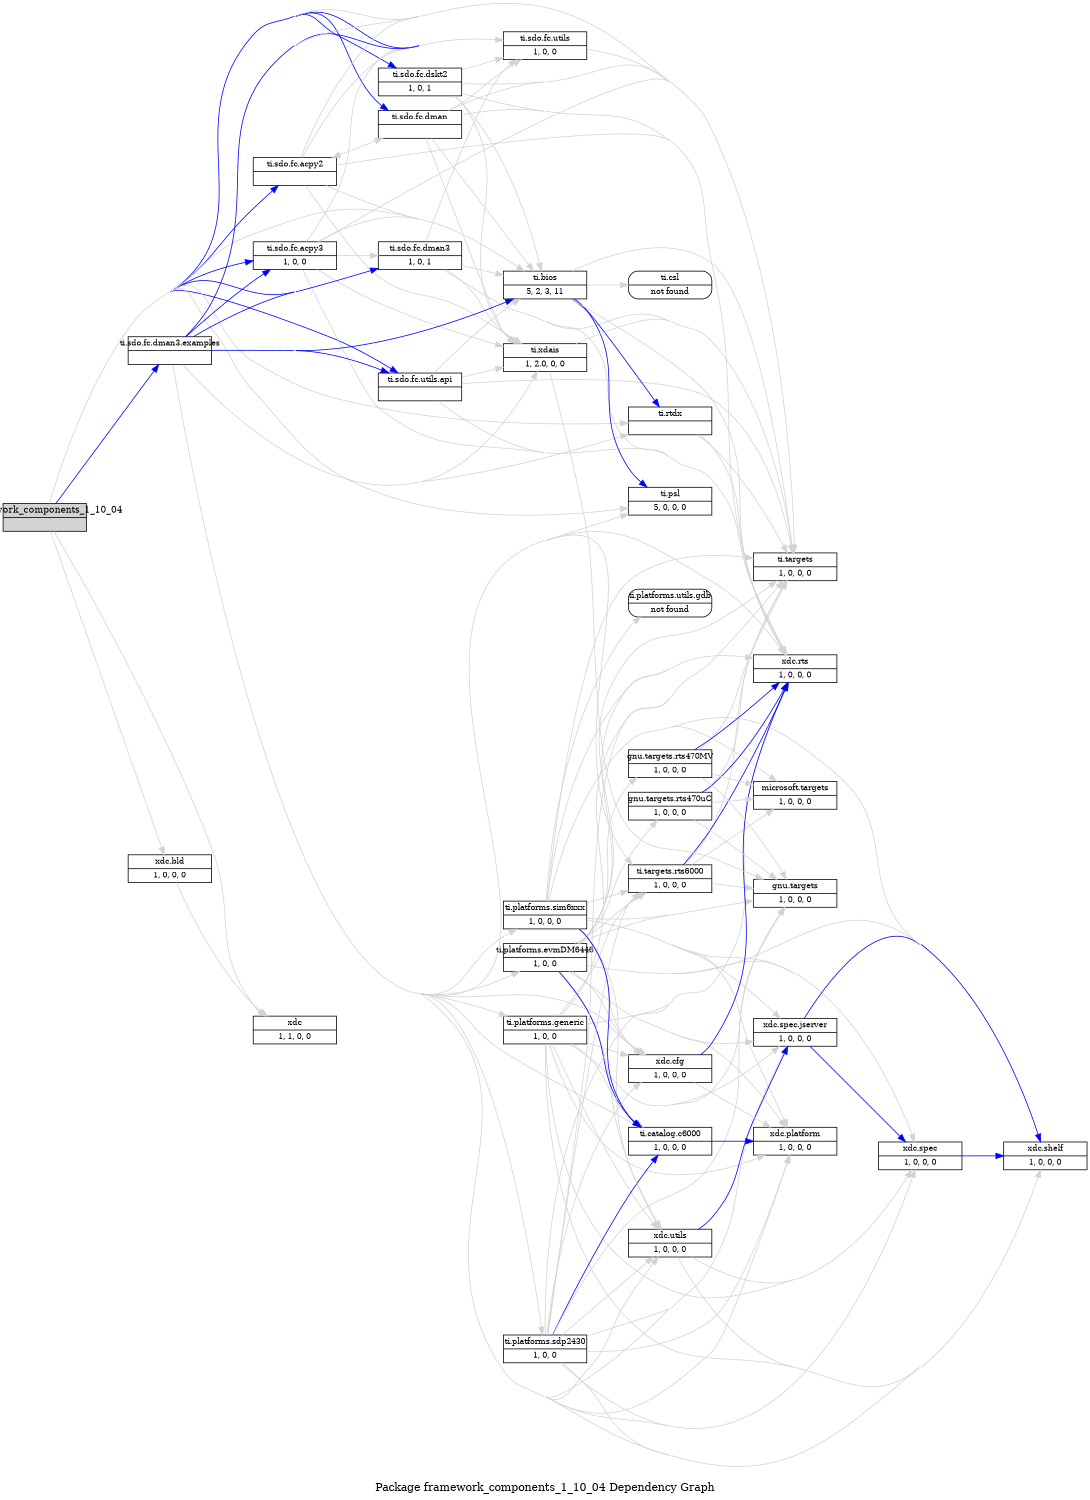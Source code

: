 digraph dependencies {
    label="\nPackage framework_components_1_10_04 Dependency Graph";
    size="7.5,10";
    rankdir=LR;
    ranksep=".75";
    concentrate="true";
    node [fixedsize=true, width=1.5, style=filled, color=black];
    node [font=Helvetica, fontsize=12, fillcolor=lightgrey];
    framework_components_1_10_04 [shape=record,label="framework_components_1_10_04|", URL="package.rel.xml"];
    node [fontsize=10, fillcolor=white];

    edge [style=solid, color=blue]
    ti_sdo_fc_dskt2 [shape=record,label="ti.sdo.fc.dskt2|1, 0, 1", URL="../../ti/sdo/fc/dskt2/package/package.rel.svg"];
    framework_components_1_10_04 -> ti_sdo_fc_dskt2;
    ti_sdo_fc_dman3 [shape=record,label="ti.sdo.fc.dman3|1, 0, 1", URL="../../ti/sdo/fc/dman3/package/package.rel.svg"];
    framework_components_1_10_04 -> ti_sdo_fc_dman3;
    ti_sdo_fc_acpy3 [shape=record,label="ti.sdo.fc.acpy3|1, 0, 0", URL="../../ti/sdo/fc/acpy3/package/package.rel.svg"];
    framework_components_1_10_04 -> ti_sdo_fc_acpy3;
    ti_sdo_fc_utils [shape=record,label="ti.sdo.fc.utils|1, 0, 0", URL="../../ti/sdo/fc/utils/package/package.rel.svg"];
    framework_components_1_10_04 -> ti_sdo_fc_utils;
    ti_sdo_fc_utils_api [shape=record,label="ti.sdo.fc.utils.api|", URL="../../ti/sdo/fc/utils/api/package/package.rel.svg"];
    framework_components_1_10_04 -> ti_sdo_fc_utils_api;
    ti_sdo_fc_acpy2 [shape=record,label="ti.sdo.fc.acpy2|", URL="../../ti/sdo/fc/acpy2/package/package.rel.svg"];
    framework_components_1_10_04 -> ti_sdo_fc_acpy2;
    ti_sdo_fc_dman [shape=record,label="ti.sdo.fc.dman|", URL="../../ti/sdo/fc/dman/package/package.rel.svg"];
    framework_components_1_10_04 -> ti_sdo_fc_dman;
    ti_sdo_fc_dman3_examples [shape=record,label="ti.sdo.fc.dman3.examples|", URL="../../ti/sdo/fc/dman3/examples/package/package.rel.svg"];
    framework_components_1_10_04 -> ti_sdo_fc_dman3_examples;

    edge [style=solid, color=lightgrey]
    xdc [shape=record,label="xdc|1, 1, 0, 0", URL="../../../../../../../toolsrc/library/vendors2005/xdc/xdcdist-d36/Linux/packages/xdc/package/package.rel.svg"];
    framework_components_1_10_04 -> xdc;
    framework_components_1_10_04 -> ti_sdo_fc_dman3;
    ti_rtdx [shape=record,label="ti.rtdx|", URL="../../../../../../../rtree/install/trees/products/sabios-h05/product/Linux/bios_5_31/packages/ti/rtdx/package/package.rel.svg"];
    framework_components_1_10_04 -> ti_rtdx;
    xdc_bld [shape=record,label="xdc.bld|1, 0, 0, 0", URL="../../../../../../../toolsrc/library/vendors2005/xdc/xdcdist-d36/Linux/packages/xdc/bld/package/package.rel.svg"];
    framework_components_1_10_04 -> xdc_bld;
    framework_components_1_10_04 -> ti_sdo_fc_dman;
    framework_components_1_10_04 -> ti_sdo_fc_dman3_examples;
    framework_components_1_10_04 -> ti_sdo_fc_utils_api;
    framework_components_1_10_04 -> ti_sdo_fc_utils;
    framework_components_1_10_04 -> ti_sdo_fc_dskt2;
    framework_components_1_10_04 -> ti_sdo_fc_acpy2;
    ti_psl [shape=record,label="ti.psl|5, 0, 0, 0", URL="../../../../../../../rtree/install/trees/products/sabios-h05/product/Linux/bios_5_31/packages/ti/psl/package/package.rel.svg"];
    framework_components_1_10_04 -> ti_psl;
    ti_targets [shape=record,label="ti.targets|1, 0, 0, 0", URL="../../../../../../../toolsrc/library/vendors2005/xdc/xdcdist-d36/Linux/packages/ti/targets/package/package.rel.svg"];
    framework_components_1_10_04 -> ti_targets;
    ti_bios [shape=record,label="ti.bios|5, 2, 3, 11", URL="../../../../../../../rtree/install/trees/products/sabios-h05/product/Linux/bios_5_31/packages/ti/bios/package/package.rel.svg"];
    framework_components_1_10_04 -> ti_bios;
    framework_components_1_10_04 -> ti_sdo_fc_acpy3;

    edge [style=solid, color=blue]
    ti_bios -> ti_psl;
    ti_bios -> ti_rtdx;

    edge [style=solid, color=lightgrey]
    ti_csl [shape=record,label="ti.csl|not found"style=rounded, ];
    ti_bios -> ti_csl;
    ti_bios -> ti_psl;
    ti_bios -> ti_rtdx;
    ti_bios -> ti_targets;
    xdc_rts [shape=record,label="xdc.rts|1, 0, 0, 0", URL="../../../../../../../toolsrc/library/vendors2005/xdc/xdcdist-d36/Linux/packages/xdc/rts/package/package.rel.svg"];
    ti_bios -> xdc_rts;

    edge [style=solid, color=blue]

    edge [style=solid, color=lightgrey]

    edge [style=solid, color=blue]

    edge [style=solid, color=lightgrey]

    edge [style=solid, color=blue]

    edge [style=solid, color=lightgrey]

    edge [style=solid, color=blue]

    edge [style=solid, color=lightgrey]

    edge [style=solid, color=blue]

    edge [style=solid, color=lightgrey]
    xdc_bld -> xdc;

    edge [style=solid, color=blue]

    edge [style=solid, color=lightgrey]
    ti_rtdx -> xdc_rts;
    ti_rtdx -> ti_targets;

    edge [style=solid, color=blue]

    edge [style=solid, color=lightgrey]

    edge [style=solid, color=blue]
    ti_sdo_fc_dman3_examples -> ti_bios;
    ti_sdo_fc_dman3_examples -> ti_sdo_fc_dman3;
    ti_sdo_fc_dman3_examples -> ti_sdo_fc_acpy3;
    ti_sdo_fc_dman3_examples -> ti_sdo_fc_utils;
    ti_sdo_fc_dman3_examples -> ti_sdo_fc_utils_api;

    edge [style=solid, color=lightgrey]
    ti_sdo_fc_dman3_examples -> ti_psl;
    ti_platforms_generic [shape=record,label="ti.platforms.generic|1, 0, 0", URL="../../../../../../../rtree/install/trees/products/sabios-h05/product/Linux/bios_5_31/packages/ti/platforms/generic/package/package.rel.svg"];
    ti_sdo_fc_dman3_examples -> ti_platforms_generic;
    ti_platforms_evmDM6446 [shape=record,label="ti.platforms.evmDM6446|1, 0, 0", URL="../../../../../../../rtree/install/trees/products/sabios-h05/product/Linux/bios_5_31/packages/ti/platforms/evmDM6446/package/package.rel.svg"];
    ti_sdo_fc_dman3_examples -> ti_platforms_evmDM6446;
    ti_platforms_sdp2430 [shape=record,label="ti.platforms.sdp2430|1, 0, 0", URL="../../../../../../../rtree/install/trees/products/sabios-h05/product/Linux/bios_5_31/packages/ti/platforms/sdp2430/package/package.rel.svg"];
    ti_sdo_fc_dman3_examples -> ti_platforms_sdp2430;
    xdc_spec_jserver [shape=record,label="xdc.spec.jserver|1, 0, 0, 0", URL="../../../../../../../toolsrc/library/vendors2005/xdc/xdcdist-d36/Linux/packages/xdc/spec/jserver/package/package.rel.svg"];
    ti_sdo_fc_dman3_examples -> xdc_spec_jserver;
    ti_sdo_fc_dman3_examples -> ti_sdo_fc_utils;
    ti_sdo_fc_dman3_examples -> ti_sdo_fc_acpy3;
    ti_sdo_fc_dman3_examples -> ti_rtdx;
    ti_sdo_fc_dman3_examples -> ti_targets;
    xdc_shelf [shape=record,label="xdc.shelf|1, 0, 0, 0", URL="../../../../../../../toolsrc/library/vendors2005/xdc/xdcdist-d36/Linux/packages/xdc/shelf/package/package.rel.svg"];
    ti_sdo_fc_dman3_examples -> xdc_shelf;
    ti_sdo_fc_dman3_examples -> ti_bios;
    ti_targets_rts6000 [shape=record,label="ti.targets.rts6000|1, 0, 0, 0", URL="../../../../../../../toolsrc/library/vendors2005/xdc/xdcdist-d36/Linux/packages/ti/targets/rts6000/package/package.rel.svg"];
    ti_sdo_fc_dman3_examples -> ti_targets_rts6000;
    xdc_spec [shape=record,label="xdc.spec|1, 0, 0, 0", URL="../../../../../../../toolsrc/library/vendors2005/xdc/xdcdist-d36/Linux/packages/xdc/spec/package/package.rel.svg"];
    ti_sdo_fc_dman3_examples -> xdc_spec;
    ti_sdo_fc_dman3_examples -> ti_sdo_fc_utils_api;
    ti_sdo_fc_dman3_examples -> ti_sdo_fc_dman3;
    ti_platforms_sim6xxx [shape=record,label="ti.platforms.sim6xxx|1, 0, 0, 0", URL="../../../../../../../toolsrc/library/vendors2005/xdc/xdcdist-d36/Linux/packages/ti/platforms/sim6xxx/package/package.rel.svg"];
    ti_sdo_fc_dman3_examples -> ti_platforms_sim6xxx;
    xdc_utils [shape=record,label="xdc.utils|1, 0, 0, 0", URL="../../../../../../../toolsrc/library/vendors2005/xdc/xdcdist-d36/Linux/packages/xdc/utils/package/package.rel.svg"];
    ti_sdo_fc_dman3_examples -> xdc_utils;
    ti_sdo_fc_dman3_examples -> xdc_rts;
    xdc_cfg [shape=record,label="xdc.cfg|1, 0, 0, 0", URL="../../../../../../../toolsrc/library/vendors2005/xdc/xdcdist-d36/Linux/packages/xdc/cfg/package/package.rel.svg"];
    ti_sdo_fc_dman3_examples -> xdc_cfg;
    xdc_platform [shape=record,label="xdc.platform|1, 0, 0, 0", URL="../../../../../../../toolsrc/library/vendors2005/xdc/xdcdist-d36/Linux/packages/xdc/platform/package/package.rel.svg"];
    ti_sdo_fc_dman3_examples -> xdc_platform;
    ti_catalog_c6000 [shape=record,label="ti.catalog.c6000|1, 0, 0, 0", URL="../../../../../../../toolsrc/library/vendors2005/xdc/xdcdist-d36/Linux/packages/ti/catalog/c6000/package/package.rel.svg"];
    ti_sdo_fc_dman3_examples -> ti_catalog_c6000;
    ti_xdais [shape=record,label="ti.xdais|1, 2.0, 0, 0", URL="../../../imports/ti/xdais/package/package.rel.svg"];
    ti_sdo_fc_dman3_examples -> ti_xdais;

    edge [style=solid, color=blue]

    edge [style=solid, color=lightgrey]
    gnu_targets [shape=record,label="gnu.targets|1, 0, 0, 0", URL="../../../../../../../toolsrc/library/vendors2005/xdc/xdcdist-d36/Linux/packages/gnu/targets/package/package.rel.svg"];
    ti_xdais -> gnu_targets;
    ti_xdais -> ti_targets;

    edge [style=solid, color=blue]

    edge [style=solid, color=lightgrey]

    edge [style=solid, color=blue]
    ti_catalog_c6000 -> xdc_platform;

    edge [style=solid, color=lightgrey]
    ti_catalog_c6000 -> xdc_platform;

    edge [style=solid, color=blue]

    edge [style=solid, color=lightgrey]

    edge [style=solid, color=blue]
    xdc_cfg -> xdc_rts;

    edge [style=solid, color=lightgrey]
    xdc_cfg -> xdc_platform;
    xdc_cfg -> xdc_rts;

    edge [style=solid, color=blue]
    xdc_utils -> xdc_spec_jserver;

    edge [style=solid, color=lightgrey]
    xdc_utils -> xdc_shelf;
    xdc_utils -> xdc_spec;
    xdc_utils -> xdc_spec_jserver;

    edge [style=solid, color=blue]
    ti_platforms_sim6xxx -> ti_catalog_c6000;

    edge [style=solid, color=lightgrey]
    ti_platforms_sim6xxx -> xdc_utils;
    ti_platforms_sim6xxx -> ti_catalog_c6000;
    microsoft_targets [shape=record,label="microsoft.targets|1, 0, 0, 0", URL="../../../../../../../toolsrc/library/vendors2005/xdc/xdcdist-d36/Linux/packages/microsoft/targets/package/package.rel.svg"];
    ti_platforms_sim6xxx -> microsoft_targets;
    ti_platforms_sim6xxx -> xdc_spec_jserver;
    ti_platforms_utils_gdb [shape=record,label="ti.platforms.utils.gdb|not found"style=rounded, ];
    ti_platforms_sim6xxx -> ti_platforms_utils_gdb;
    ti_platforms_sim6xxx -> xdc_platform;
    ti_platforms_sim6xxx -> xdc_spec;
    ti_platforms_sim6xxx -> gnu_targets;
    ti_platforms_sim6xxx -> ti_targets;
    ti_platforms_sim6xxx -> xdc_shelf;
    ti_platforms_sim6xxx -> xdc_rts;
    ti_platforms_sim6xxx -> ti_targets_rts6000;
    ti_platforms_sim6xxx -> xdc_cfg;

    edge [style=solid, color=blue]

    edge [style=solid, color=lightgrey]

    edge [style=solid, color=blue]

    edge [style=solid, color=lightgrey]

    edge [style=solid, color=blue]
    xdc_spec -> xdc_shelf;

    edge [style=solid, color=lightgrey]
    xdc_spec -> xdc_shelf;

    edge [style=solid, color=blue]
    ti_targets_rts6000 -> xdc_rts;

    edge [style=solid, color=lightgrey]
    ti_targets_rts6000 -> microsoft_targets;
    ti_targets_rts6000 -> xdc_rts;
    ti_targets_rts6000 -> gnu_targets;
    ti_targets_rts6000 -> ti_targets;

    edge [style=solid, color=blue]

    edge [style=solid, color=lightgrey]

    edge [style=solid, color=blue]
    xdc_spec_jserver -> xdc_spec;
    xdc_spec_jserver -> xdc_shelf;

    edge [style=solid, color=lightgrey]
    xdc_spec_jserver -> xdc_shelf;
    xdc_spec_jserver -> xdc_spec;

    edge [style=solid, color=blue]
    ti_platforms_sdp2430 -> ti_catalog_c6000;

    edge [style=solid, color=lightgrey]
    ti_platforms_sdp2430 -> ti_catalog_c6000;
    ti_platforms_sdp2430 -> xdc_utils;
    ti_platforms_sdp2430 -> ti_targets;
    ti_platforms_sdp2430 -> xdc_platform;
    ti_platforms_sdp2430 -> xdc_cfg;
    ti_platforms_sdp2430 -> xdc_rts;
    ti_platforms_sdp2430 -> gnu_targets;
    ti_platforms_sdp2430 -> xdc_spec;
    ti_platforms_sdp2430 -> ti_targets_rts6000;
    ti_platforms_sdp2430 -> xdc_spec_jserver;
    ti_platforms_sdp2430 -> xdc_shelf;

    edge [style=solid, color=blue]
    ti_platforms_evmDM6446 -> ti_catalog_c6000;

    edge [style=solid, color=lightgrey]
    ti_platforms_evmDM6446 -> xdc_spec;
    ti_platforms_evmDM6446 -> gnu_targets;
    gnu_targets_rts470uC [shape=record,label="gnu.targets.rts470uC|1, 0, 0, 0", URL="../../../../../../../toolsrc/library/vendors2005/xdc/xdcdist-d36/Linux/packages/gnu/targets/rts470uC/package/package.rel.svg"];
    ti_platforms_evmDM6446 -> gnu_targets_rts470uC;
    ti_platforms_evmDM6446 -> xdc_spec_jserver;
    ti_platforms_evmDM6446 -> xdc_shelf;
    ti_platforms_evmDM6446 -> ti_catalog_c6000;
    ti_platforms_evmDM6446 -> xdc_utils;
    gnu_targets_rts470MV [shape=record,label="gnu.targets.rts470MV|1, 0, 0, 0", URL="../../../../../../../toolsrc/library/vendors2005/xdc/xdcdist-d36/Linux/packages/gnu/targets/rts470MV/package/package.rel.svg"];
    ti_platforms_evmDM6446 -> gnu_targets_rts470MV;
    ti_platforms_evmDM6446 -> xdc_rts;
    ti_platforms_evmDM6446 -> xdc_platform;
    ti_platforms_evmDM6446 -> xdc_cfg;
    ti_platforms_evmDM6446 -> ti_targets;
    ti_platforms_evmDM6446 -> ti_targets_rts6000;

    edge [style=solid, color=blue]
    gnu_targets_rts470MV -> xdc_rts;

    edge [style=solid, color=lightgrey]
    gnu_targets_rts470MV -> ti_targets;
    gnu_targets_rts470MV -> xdc_rts;
    gnu_targets_rts470MV -> gnu_targets;
    gnu_targets_rts470MV -> microsoft_targets;

    edge [style=solid, color=blue]
    gnu_targets_rts470uC -> xdc_rts;

    edge [style=solid, color=lightgrey]
    gnu_targets_rts470uC -> ti_targets;
    gnu_targets_rts470uC -> xdc_rts;
    gnu_targets_rts470uC -> gnu_targets;
    gnu_targets_rts470uC -> microsoft_targets;

    edge [style=solid, color=blue]

    edge [style=solid, color=lightgrey]
    ti_platforms_generic -> ti_catalog_c6000;
    ti_platforms_generic -> xdc_utils;
    ti_platforms_generic -> ti_targets;
    ti_platforms_generic -> xdc_platform;
    ti_platforms_generic -> xdc_cfg;
    ti_platforms_generic -> xdc_rts;
    ti_platforms_generic -> gnu_targets;
    ti_platforms_generic -> xdc_spec;
    ti_platforms_generic -> ti_targets_rts6000;
    ti_platforms_generic -> xdc_spec_jserver;
    ti_platforms_generic -> xdc_shelf;

    edge [style=solid, color=blue]

    edge [style=solid, color=lightgrey]
    ti_sdo_fc_dman -> ti_sdo_fc_utils;
    ti_sdo_fc_dman -> ti_sdo_fc_acpy2;
    ti_sdo_fc_dman -> ti_targets;
    ti_sdo_fc_dman -> ti_bios;
    ti_sdo_fc_dman -> xdc_rts;
    ti_sdo_fc_dman -> ti_xdais;

    edge [style=solid, color=blue]

    edge [style=solid, color=lightgrey]
    ti_sdo_fc_acpy2 -> ti_sdo_fc_dman;
    ti_sdo_fc_acpy2 -> ti_sdo_fc_utils;
    ti_sdo_fc_acpy2 -> ti_targets;
    ti_sdo_fc_acpy2 -> ti_bios;
    ti_sdo_fc_acpy2 -> xdc_rts;
    ti_sdo_fc_acpy2 -> ti_xdais;

    edge [style=solid, color=blue]

    edge [style=solid, color=lightgrey]
    ti_sdo_fc_utils_api -> ti_targets;
    ti_sdo_fc_utils_api -> ti_bios;
    ti_sdo_fc_utils_api -> xdc_rts;
    ti_sdo_fc_utils_api -> ti_xdais;

    edge [style=solid, color=blue]

    edge [style=solid, color=lightgrey]
    ti_sdo_fc_utils -> ti_targets;

    edge [style=solid, color=blue]

    edge [style=solid, color=lightgrey]
    ti_sdo_fc_acpy3 -> ti_sdo_fc_dman3;
    ti_sdo_fc_acpy3 -> ti_sdo_fc_utils;
    ti_sdo_fc_acpy3 -> ti_targets;
    ti_sdo_fc_acpy3 -> ti_bios;
    ti_sdo_fc_acpy3 -> xdc_rts;
    ti_sdo_fc_acpy3 -> ti_xdais;

    edge [style=solid, color=blue]

    edge [style=solid, color=lightgrey]
    ti_sdo_fc_dman3 -> ti_sdo_fc_utils;
    ti_sdo_fc_dman3 -> ti_targets;
    ti_sdo_fc_dman3 -> ti_bios;
    ti_sdo_fc_dman3 -> xdc_rts;
    ti_sdo_fc_dman3 -> ti_xdais;

    edge [style=solid, color=blue]

    edge [style=solid, color=lightgrey]
    ti_sdo_fc_dskt2 -> ti_sdo_fc_utils;
    ti_sdo_fc_dskt2 -> ti_targets;
    ti_sdo_fc_dskt2 -> ti_bios;
    ti_sdo_fc_dskt2 -> xdc_rts;
    ti_sdo_fc_dskt2 -> ti_xdais;
}

